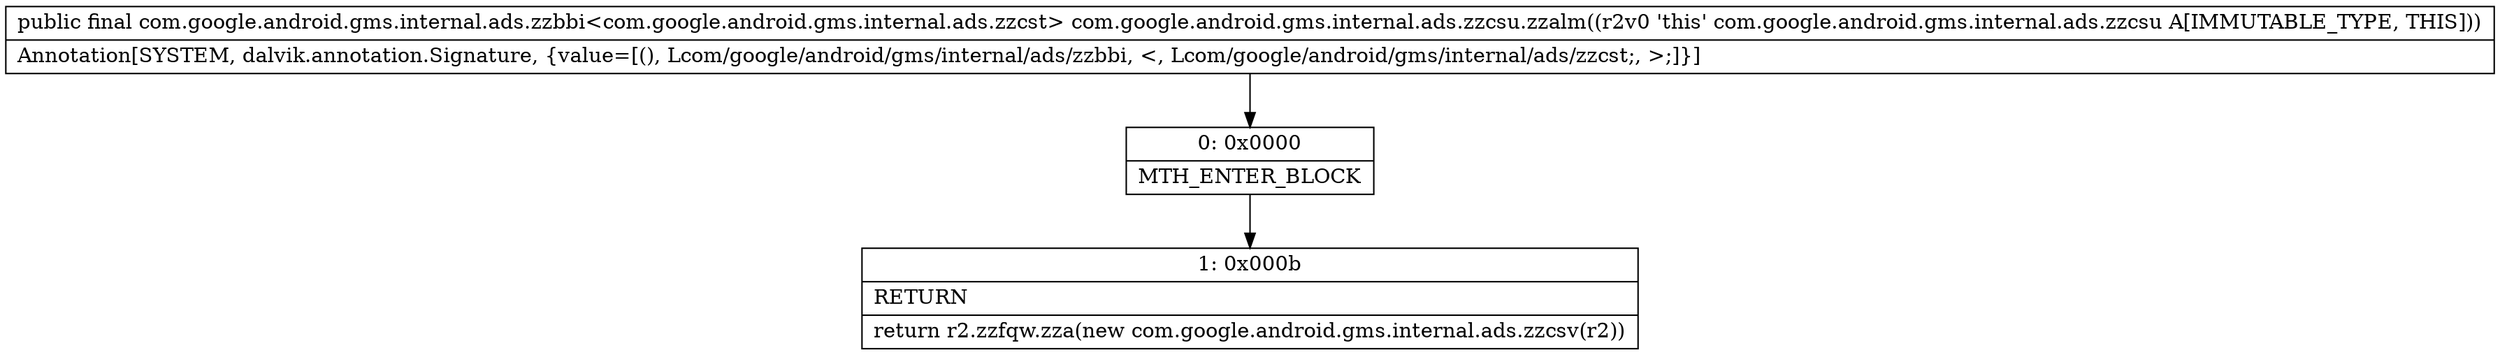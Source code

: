 digraph "CFG forcom.google.android.gms.internal.ads.zzcsu.zzalm()Lcom\/google\/android\/gms\/internal\/ads\/zzbbi;" {
Node_0 [shape=record,label="{0\:\ 0x0000|MTH_ENTER_BLOCK\l}"];
Node_1 [shape=record,label="{1\:\ 0x000b|RETURN\l|return r2.zzfqw.zza(new com.google.android.gms.internal.ads.zzcsv(r2))\l}"];
MethodNode[shape=record,label="{public final com.google.android.gms.internal.ads.zzbbi\<com.google.android.gms.internal.ads.zzcst\> com.google.android.gms.internal.ads.zzcsu.zzalm((r2v0 'this' com.google.android.gms.internal.ads.zzcsu A[IMMUTABLE_TYPE, THIS]))  | Annotation[SYSTEM, dalvik.annotation.Signature, \{value=[(), Lcom\/google\/android\/gms\/internal\/ads\/zzbbi, \<, Lcom\/google\/android\/gms\/internal\/ads\/zzcst;, \>;]\}]\l}"];
MethodNode -> Node_0;
Node_0 -> Node_1;
}

